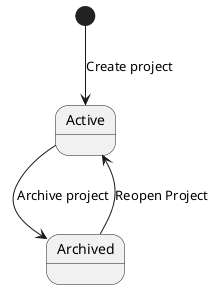 @startuml

[*] --> Active : Create project
Active --> Archived: Archive project
Archived --> Active: Reopen Project

@enduml
